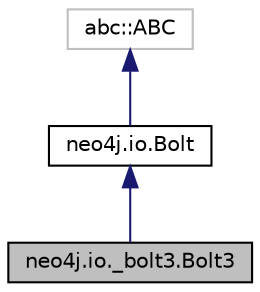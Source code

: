 digraph "neo4j.io._bolt3.Bolt3"
{
 // LATEX_PDF_SIZE
  edge [fontname="Helvetica",fontsize="10",labelfontname="Helvetica",labelfontsize="10"];
  node [fontname="Helvetica",fontsize="10",shape=record];
  Node1 [label="neo4j.io._bolt3.Bolt3",height=0.2,width=0.4,color="black", fillcolor="grey75", style="filled", fontcolor="black",tooltip=" "];
  Node2 -> Node1 [dir="back",color="midnightblue",fontsize="10",style="solid"];
  Node2 [label="neo4j.io.Bolt",height=0.2,width=0.4,color="black", fillcolor="white", style="filled",URL="$classneo4j_1_1io_1_1_bolt.html",tooltip=" "];
  Node3 -> Node2 [dir="back",color="midnightblue",fontsize="10",style="solid"];
  Node3 [label="abc::ABC",height=0.2,width=0.4,color="grey75", fillcolor="white", style="filled",tooltip=" "];
}
